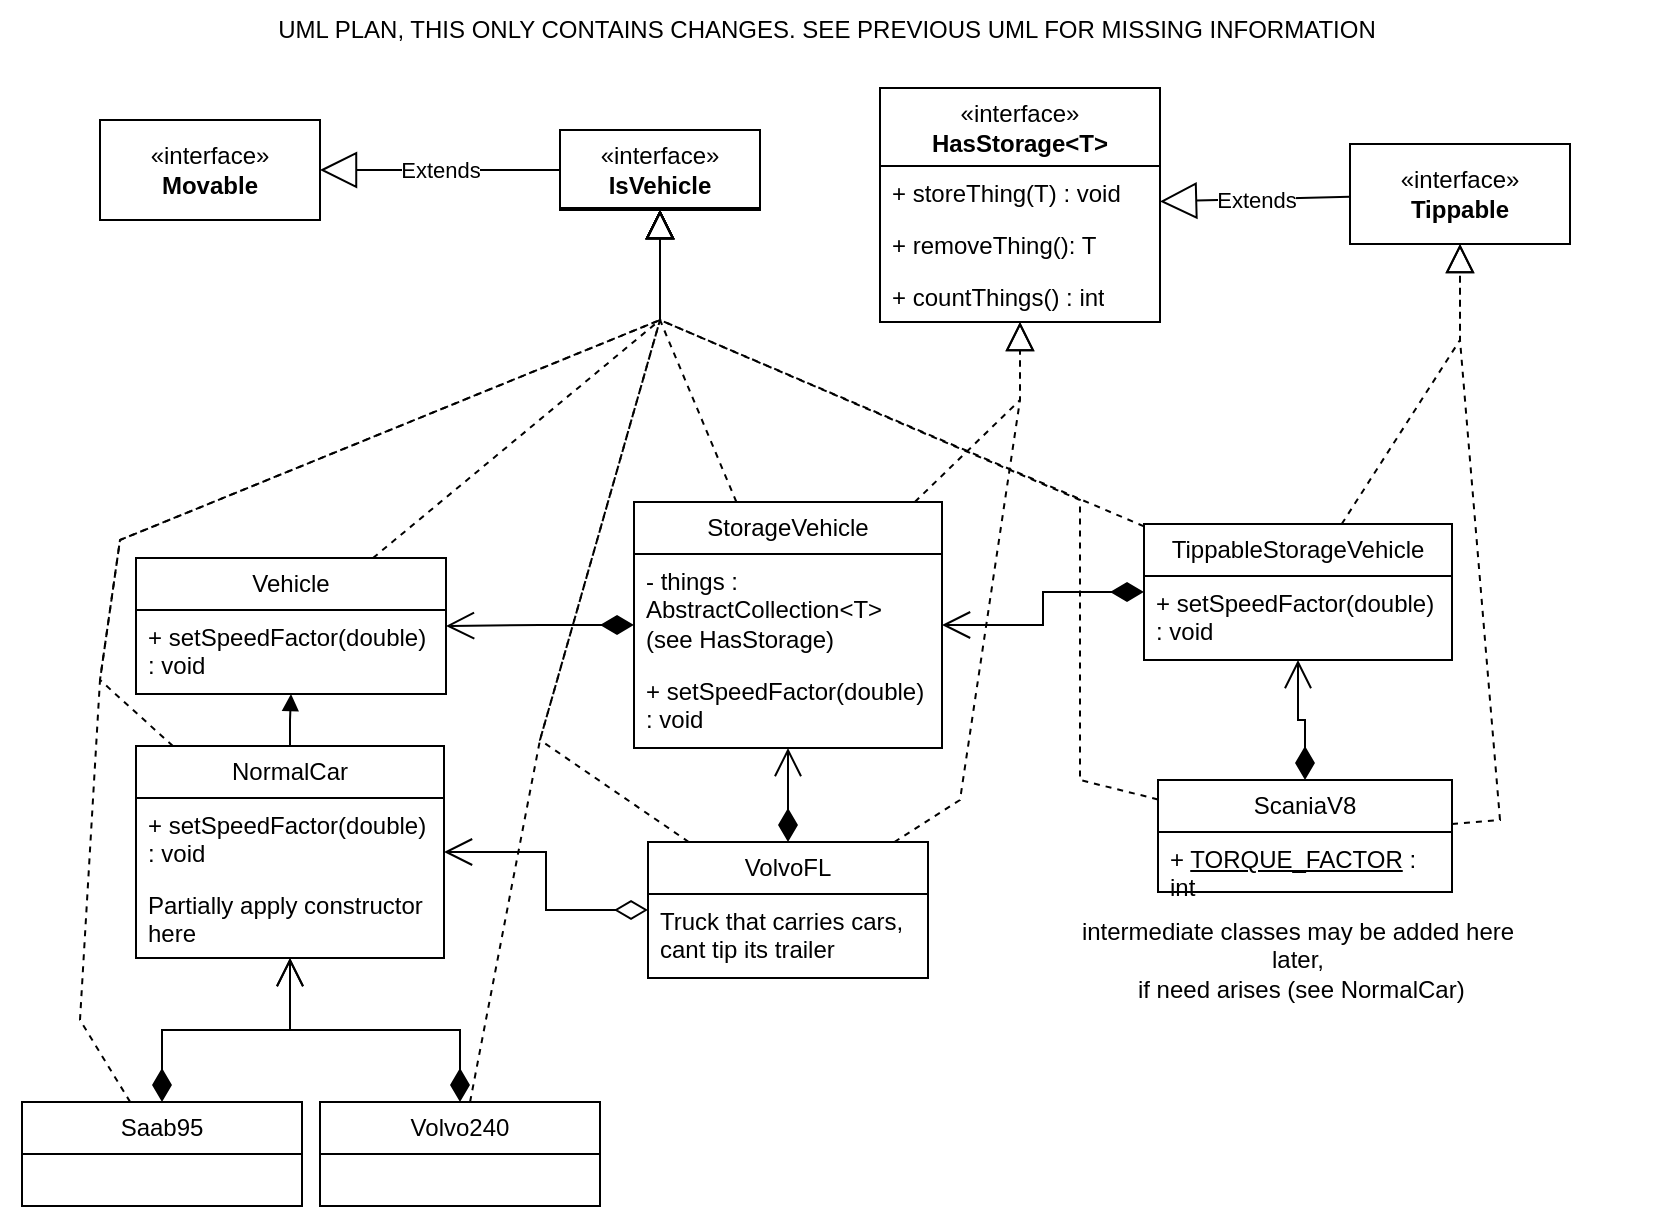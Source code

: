 <mxfile version="23.0.2" type="device">
  <diagram id="C5RBs43oDa-KdzZeNtuy" name="Page-1">
    <mxGraphModel dx="1418" dy="883" grid="1" gridSize="10" guides="1" tooltips="1" connect="1" arrows="1" fold="1" page="1" pageScale="1" pageWidth="827" pageHeight="1169" math="0" shadow="0">
      <root>
        <mxCell id="WIyWlLk6GJQsqaUBKTNV-0" />
        <mxCell id="WIyWlLk6GJQsqaUBKTNV-1" parent="WIyWlLk6GJQsqaUBKTNV-0" />
        <mxCell id="1KCT2nZTQpKCan8YGp3O-2" value="&lt;div&gt;«interface»&lt;/div&gt;&lt;b&gt;Movable&lt;/b&gt;" style="html=1;whiteSpace=wrap;" vertex="1" parent="WIyWlLk6GJQsqaUBKTNV-1">
          <mxGeometry x="50" y="70" width="110" height="50" as="geometry" />
        </mxCell>
        <mxCell id="1KCT2nZTQpKCan8YGp3O-3" value="«interface»&lt;br&gt;&lt;b&gt;Tippable&lt;/b&gt;" style="html=1;whiteSpace=wrap;" vertex="1" parent="WIyWlLk6GJQsqaUBKTNV-1">
          <mxGeometry x="675" y="82" width="110" height="50" as="geometry" />
        </mxCell>
        <mxCell id="1KCT2nZTQpKCan8YGp3O-7" value="StorageVehicle" style="swimlane;fontStyle=0;childLayout=stackLayout;horizontal=1;startSize=26;fillColor=none;horizontalStack=0;resizeParent=1;resizeParentMax=0;resizeLast=0;collapsible=1;marginBottom=0;whiteSpace=wrap;html=1;" vertex="1" parent="WIyWlLk6GJQsqaUBKTNV-1">
          <mxGeometry x="317" y="261" width="154" height="123" as="geometry">
            <mxRectangle x="320" y="250" width="120" height="30" as="alternateBounds" />
          </mxGeometry>
        </mxCell>
        <mxCell id="1KCT2nZTQpKCan8YGp3O-79" value="- things : AbstractCollection&amp;lt;T&amp;gt; (see HasStorage)" style="text;strokeColor=none;fillColor=none;align=left;verticalAlign=top;spacingLeft=4;spacingRight=4;overflow=hidden;rotatable=0;points=[[0,0.5],[1,0.5]];portConstraint=eastwest;whiteSpace=wrap;html=1;" vertex="1" parent="1KCT2nZTQpKCan8YGp3O-7">
          <mxGeometry y="26" width="154" height="55" as="geometry" />
        </mxCell>
        <mxCell id="1KCT2nZTQpKCan8YGp3O-105" value="+ setSpeedFactor(double) : void" style="text;strokeColor=none;fillColor=none;align=left;verticalAlign=top;spacingLeft=4;spacingRight=4;overflow=hidden;rotatable=0;points=[[0,0.5],[1,0.5]];portConstraint=eastwest;whiteSpace=wrap;html=1;" vertex="1" parent="1KCT2nZTQpKCan8YGp3O-7">
          <mxGeometry y="81" width="154" height="42" as="geometry" />
        </mxCell>
        <mxCell id="1KCT2nZTQpKCan8YGp3O-11" value="TippableStorageVehicle" style="swimlane;fontStyle=0;childLayout=stackLayout;horizontal=1;startSize=26;fillColor=none;horizontalStack=0;resizeParent=1;resizeParentMax=0;resizeLast=0;collapsible=1;marginBottom=0;whiteSpace=wrap;html=1;" vertex="1" parent="WIyWlLk6GJQsqaUBKTNV-1">
          <mxGeometry x="572" y="272" width="154" height="68" as="geometry">
            <mxRectangle x="554" y="250" width="170" height="30" as="alternateBounds" />
          </mxGeometry>
        </mxCell>
        <mxCell id="1KCT2nZTQpKCan8YGp3O-104" value="+ setSpeedFactor(double) : void" style="text;strokeColor=none;fillColor=none;align=left;verticalAlign=top;spacingLeft=4;spacingRight=4;overflow=hidden;rotatable=0;points=[[0,0.5],[1,0.5]];portConstraint=eastwest;whiteSpace=wrap;html=1;" vertex="1" parent="1KCT2nZTQpKCan8YGp3O-11">
          <mxGeometry y="26" width="154" height="42" as="geometry" />
        </mxCell>
        <mxCell id="1KCT2nZTQpKCan8YGp3O-15" value="Vehicle" style="swimlane;fontStyle=0;childLayout=stackLayout;horizontal=1;startSize=26;fillColor=none;horizontalStack=0;resizeParent=1;resizeParentMax=0;resizeLast=0;collapsible=1;marginBottom=0;whiteSpace=wrap;html=1;" vertex="1" parent="WIyWlLk6GJQsqaUBKTNV-1">
          <mxGeometry x="68" y="289" width="155" height="68" as="geometry" />
        </mxCell>
        <mxCell id="1KCT2nZTQpKCan8YGp3O-103" value="+ setSpeedFactor(double) : void" style="text;strokeColor=none;fillColor=none;align=left;verticalAlign=top;spacingLeft=4;spacingRight=4;overflow=hidden;rotatable=0;points=[[0,0.5],[1,0.5]];portConstraint=eastwest;whiteSpace=wrap;html=1;" vertex="1" parent="1KCT2nZTQpKCan8YGp3O-15">
          <mxGeometry y="26" width="155" height="42" as="geometry" />
        </mxCell>
        <mxCell id="1KCT2nZTQpKCan8YGp3O-21" value="Extends" style="endArrow=block;endSize=16;endFill=0;html=1;rounded=0;" edge="1" parent="WIyWlLk6GJQsqaUBKTNV-1" source="1KCT2nZTQpKCan8YGp3O-3" target="1KCT2nZTQpKCan8YGp3O-73">
          <mxGeometry width="160" relative="1" as="geometry">
            <mxPoint x="374" y="437" as="sourcePoint" />
            <mxPoint x="554" y="102.0" as="targetPoint" />
          </mxGeometry>
        </mxCell>
        <mxCell id="1KCT2nZTQpKCan8YGp3O-22" value="Extends" style="endArrow=block;endSize=16;endFill=0;html=1;rounded=0;" edge="1" parent="WIyWlLk6GJQsqaUBKTNV-1" source="1KCT2nZTQpKCan8YGp3O-97" target="1KCT2nZTQpKCan8YGp3O-2">
          <mxGeometry width="160" relative="1" as="geometry">
            <mxPoint x="279" y="102.0" as="sourcePoint" />
            <mxPoint x="461" y="437" as="targetPoint" />
          </mxGeometry>
        </mxCell>
        <mxCell id="1KCT2nZTQpKCan8YGp3O-24" value="" style="endArrow=block;dashed=1;endFill=0;endSize=12;html=1;rounded=0;" edge="1" parent="WIyWlLk6GJQsqaUBKTNV-1" source="1KCT2nZTQpKCan8YGp3O-7" target="1KCT2nZTQpKCan8YGp3O-73">
          <mxGeometry width="160" relative="1" as="geometry">
            <mxPoint x="320" y="437" as="sourcePoint" />
            <mxPoint x="482.075" y="127.0" as="targetPoint" />
            <Array as="points">
              <mxPoint x="510" y="210" />
            </Array>
          </mxGeometry>
        </mxCell>
        <mxCell id="1KCT2nZTQpKCan8YGp3O-25" value="" style="endArrow=block;dashed=1;endFill=0;endSize=12;html=1;rounded=0;" edge="1" parent="WIyWlLk6GJQsqaUBKTNV-1" source="1KCT2nZTQpKCan8YGp3O-11" target="1KCT2nZTQpKCan8YGp3O-3">
          <mxGeometry width="160" relative="1" as="geometry">
            <mxPoint x="320" y="437" as="sourcePoint" />
            <mxPoint x="480" y="437" as="targetPoint" />
            <Array as="points">
              <mxPoint x="730" y="180" />
            </Array>
          </mxGeometry>
        </mxCell>
        <mxCell id="1KCT2nZTQpKCan8YGp3O-26" value="" style="endArrow=block;dashed=1;endFill=0;endSize=12;html=1;rounded=0;" edge="1" parent="WIyWlLk6GJQsqaUBKTNV-1" source="1KCT2nZTQpKCan8YGp3O-11" target="1KCT2nZTQpKCan8YGp3O-97">
          <mxGeometry width="160" relative="1" as="geometry">
            <mxPoint x="320" y="437" as="sourcePoint" />
            <mxPoint x="332.529" y="127.0" as="targetPoint" />
            <Array as="points">
              <mxPoint x="330" y="170" />
            </Array>
          </mxGeometry>
        </mxCell>
        <mxCell id="1KCT2nZTQpKCan8YGp3O-27" value="" style="endArrow=block;dashed=1;endFill=0;endSize=12;html=1;rounded=0;" edge="1" parent="WIyWlLk6GJQsqaUBKTNV-1" source="1KCT2nZTQpKCan8YGp3O-7" target="1KCT2nZTQpKCan8YGp3O-97">
          <mxGeometry width="160" relative="1" as="geometry">
            <mxPoint x="320" y="437" as="sourcePoint" />
            <mxPoint x="332.529" y="127.0" as="targetPoint" />
            <Array as="points">
              <mxPoint x="330" y="170" />
            </Array>
          </mxGeometry>
        </mxCell>
        <mxCell id="1KCT2nZTQpKCan8YGp3O-28" value="" style="endArrow=block;dashed=1;endFill=0;endSize=12;html=1;rounded=0;" edge="1" parent="WIyWlLk6GJQsqaUBKTNV-1" source="1KCT2nZTQpKCan8YGp3O-15" target="1KCT2nZTQpKCan8YGp3O-97">
          <mxGeometry width="160" relative="1" as="geometry">
            <mxPoint x="320" y="437" as="sourcePoint" />
            <mxPoint x="332.529" y="127.0" as="targetPoint" />
            <Array as="points">
              <mxPoint x="330" y="170" />
            </Array>
          </mxGeometry>
        </mxCell>
        <mxCell id="1KCT2nZTQpKCan8YGp3O-29" value="1" style="endArrow=open;html=1;endSize=12;startArrow=diamondThin;startSize=14;startFill=1;edgeStyle=orthogonalEdgeStyle;align=left;verticalAlign=bottom;rounded=0;textOpacity=0;" edge="1" parent="WIyWlLk6GJQsqaUBKTNV-1" source="1KCT2nZTQpKCan8YGp3O-11" target="1KCT2nZTQpKCan8YGp3O-7">
          <mxGeometry x="-1" y="3" relative="1" as="geometry">
            <mxPoint x="320" y="497" as="sourcePoint" />
            <mxPoint x="480" y="497" as="targetPoint" />
          </mxGeometry>
        </mxCell>
        <mxCell id="1KCT2nZTQpKCan8YGp3O-30" value="Volvo240" style="swimlane;fontStyle=0;childLayout=stackLayout;horizontal=1;startSize=26;fillColor=none;horizontalStack=0;resizeParent=1;resizeParentMax=0;resizeLast=0;collapsible=1;marginBottom=0;whiteSpace=wrap;html=1;" vertex="1" parent="WIyWlLk6GJQsqaUBKTNV-1">
          <mxGeometry x="160" y="561" width="140" height="52" as="geometry" />
        </mxCell>
        <mxCell id="1KCT2nZTQpKCan8YGp3O-42" value="&lt;div&gt;Saab95&lt;/div&gt;" style="swimlane;fontStyle=0;childLayout=stackLayout;horizontal=1;startSize=26;fillColor=none;horizontalStack=0;resizeParent=1;resizeParentMax=0;resizeLast=0;collapsible=1;marginBottom=0;whiteSpace=wrap;html=1;" vertex="1" parent="WIyWlLk6GJQsqaUBKTNV-1">
          <mxGeometry x="11" y="561" width="140" height="52" as="geometry" />
        </mxCell>
        <mxCell id="1KCT2nZTQpKCan8YGp3O-46" value="ScaniaV8" style="swimlane;fontStyle=0;childLayout=stackLayout;horizontal=1;startSize=26;fillColor=none;horizontalStack=0;resizeParent=1;resizeParentMax=0;resizeLast=0;collapsible=1;marginBottom=0;whiteSpace=wrap;html=1;" vertex="1" parent="WIyWlLk6GJQsqaUBKTNV-1">
          <mxGeometry x="579" y="400" width="147" height="56" as="geometry">
            <mxRectangle x="554" y="353" width="90" height="30" as="alternateBounds" />
          </mxGeometry>
        </mxCell>
        <mxCell id="1KCT2nZTQpKCan8YGp3O-106" value="+ &lt;u&gt;TORQUE_FACTOR&lt;/u&gt; : int" style="text;strokeColor=none;fillColor=none;align=left;verticalAlign=top;spacingLeft=4;spacingRight=4;overflow=hidden;rotatable=0;points=[[0,0.5],[1,0.5]];portConstraint=eastwest;whiteSpace=wrap;html=1;" vertex="1" parent="1KCT2nZTQpKCan8YGp3O-46">
          <mxGeometry y="26" width="147" height="30" as="geometry" />
        </mxCell>
        <mxCell id="1KCT2nZTQpKCan8YGp3O-52" value="1" style="endArrow=open;html=1;endSize=12;startArrow=diamondThin;startSize=14;startFill=1;edgeStyle=orthogonalEdgeStyle;align=left;verticalAlign=bottom;rounded=0;textOpacity=0;" edge="1" parent="WIyWlLk6GJQsqaUBKTNV-1" source="1KCT2nZTQpKCan8YGp3O-46" target="1KCT2nZTQpKCan8YGp3O-11">
          <mxGeometry x="-1" y="3" relative="1" as="geometry">
            <mxPoint x="568" y="359" as="sourcePoint" />
            <mxPoint x="474" y="359" as="targetPoint" />
          </mxGeometry>
        </mxCell>
        <mxCell id="1KCT2nZTQpKCan8YGp3O-53" value="1" style="endArrow=open;html=1;endSize=12;startArrow=diamondThin;startSize=14;startFill=1;edgeStyle=orthogonalEdgeStyle;align=left;verticalAlign=bottom;rounded=0;textOpacity=0;" edge="1" parent="WIyWlLk6GJQsqaUBKTNV-1" source="1KCT2nZTQpKCan8YGp3O-30" target="1KCT2nZTQpKCan8YGp3O-62">
          <mxGeometry x="-1" y="3" relative="1" as="geometry">
            <mxPoint x="320" y="517" as="sourcePoint" />
            <mxPoint x="480" y="517" as="targetPoint" />
          </mxGeometry>
        </mxCell>
        <mxCell id="1KCT2nZTQpKCan8YGp3O-54" value="1" style="endArrow=open;html=1;endSize=12;startArrow=diamondThin;startSize=14;startFill=1;edgeStyle=orthogonalEdgeStyle;align=left;verticalAlign=bottom;rounded=0;textOpacity=0;" edge="1" parent="WIyWlLk6GJQsqaUBKTNV-1" source="1KCT2nZTQpKCan8YGp3O-42" target="1KCT2nZTQpKCan8YGp3O-62">
          <mxGeometry x="-1" y="3" relative="1" as="geometry">
            <mxPoint x="320" y="517" as="sourcePoint" />
            <mxPoint x="480" y="517" as="targetPoint" />
          </mxGeometry>
        </mxCell>
        <mxCell id="1KCT2nZTQpKCan8YGp3O-55" value="VolvoFL" style="swimlane;fontStyle=0;childLayout=stackLayout;horizontal=1;startSize=26;fillColor=none;horizontalStack=0;resizeParent=1;resizeParentMax=0;resizeLast=0;collapsible=1;marginBottom=0;whiteSpace=wrap;html=1;" vertex="1" parent="WIyWlLk6GJQsqaUBKTNV-1">
          <mxGeometry x="324" y="431" width="140" height="68" as="geometry">
            <mxRectangle x="320" y="353" width="90" height="30" as="alternateBounds" />
          </mxGeometry>
        </mxCell>
        <mxCell id="1KCT2nZTQpKCan8YGp3O-70" value="Truck that carries cars, cant tip its trailer" style="text;strokeColor=none;fillColor=none;align=left;verticalAlign=top;spacingLeft=4;spacingRight=4;overflow=hidden;rotatable=0;points=[[0,0.5],[1,0.5]];portConstraint=eastwest;whiteSpace=wrap;html=1;" vertex="1" parent="1KCT2nZTQpKCan8YGp3O-55">
          <mxGeometry y="26" width="140" height="42" as="geometry" />
        </mxCell>
        <mxCell id="1KCT2nZTQpKCan8YGp3O-60" value="1" style="endArrow=open;html=1;endSize=12;startArrow=diamondThin;startSize=14;startFill=1;edgeStyle=orthogonalEdgeStyle;align=left;verticalAlign=bottom;rounded=0;strokeWidth=1;textOpacity=0;" edge="1" parent="WIyWlLk6GJQsqaUBKTNV-1" source="1KCT2nZTQpKCan8YGp3O-55" target="1KCT2nZTQpKCan8YGp3O-7">
          <mxGeometry x="-1" y="3" relative="1" as="geometry">
            <mxPoint x="320" y="497" as="sourcePoint" />
            <mxPoint x="480" y="497" as="targetPoint" />
          </mxGeometry>
        </mxCell>
        <mxCell id="1KCT2nZTQpKCan8YGp3O-61" value="1" style="endArrow=open;html=1;endSize=12;startArrow=diamondThin;startSize=14;startFill=1;edgeStyle=orthogonalEdgeStyle;align=left;verticalAlign=bottom;rounded=0;textOpacity=0;" edge="1" parent="WIyWlLk6GJQsqaUBKTNV-1" source="1KCT2nZTQpKCan8YGp3O-7" target="1KCT2nZTQpKCan8YGp3O-15">
          <mxGeometry x="-1" y="3" relative="1" as="geometry">
            <mxPoint x="320" y="497" as="sourcePoint" />
            <mxPoint x="480" y="497" as="targetPoint" />
          </mxGeometry>
        </mxCell>
        <mxCell id="1KCT2nZTQpKCan8YGp3O-62" value="NormalCar" style="swimlane;fontStyle=0;childLayout=stackLayout;horizontal=1;startSize=26;fillColor=none;horizontalStack=0;resizeParent=1;resizeParentMax=0;resizeLast=0;collapsible=1;marginBottom=0;whiteSpace=wrap;html=1;" vertex="1" parent="WIyWlLk6GJQsqaUBKTNV-1">
          <mxGeometry x="68" y="383" width="154" height="106" as="geometry" />
        </mxCell>
        <mxCell id="1KCT2nZTQpKCan8YGp3O-101" value="+ setSpeedFactor(double) : void" style="text;strokeColor=none;fillColor=none;align=left;verticalAlign=top;spacingLeft=4;spacingRight=4;overflow=hidden;rotatable=0;points=[[0,0.5],[1,0.5]];portConstraint=eastwest;whiteSpace=wrap;html=1;" vertex="1" parent="1KCT2nZTQpKCan8YGp3O-62">
          <mxGeometry y="26" width="154" height="40" as="geometry" />
        </mxCell>
        <mxCell id="1KCT2nZTQpKCan8YGp3O-102" value="&lt;div&gt;Partially apply constructor here&lt;/div&gt;" style="text;strokeColor=none;fillColor=none;align=left;verticalAlign=top;spacingLeft=4;spacingRight=4;overflow=hidden;rotatable=0;points=[[0,0.5],[1,0.5]];portConstraint=eastwest;whiteSpace=wrap;html=1;" vertex="1" parent="1KCT2nZTQpKCan8YGp3O-62">
          <mxGeometry y="66" width="154" height="40" as="geometry" />
        </mxCell>
        <mxCell id="1KCT2nZTQpKCan8YGp3O-67" value="&lt;div&gt;&lt;br&gt;&lt;/div&gt;&lt;div&gt;&lt;br&gt;&lt;/div&gt;" style="endArrow=block;endFill=1;html=1;edgeStyle=orthogonalEdgeStyle;align=left;verticalAlign=top;rounded=0;" edge="1" parent="WIyWlLk6GJQsqaUBKTNV-1" source="1KCT2nZTQpKCan8YGp3O-62" target="1KCT2nZTQpKCan8YGp3O-15">
          <mxGeometry x="-1" relative="1" as="geometry">
            <mxPoint x="320" y="497" as="sourcePoint" />
            <mxPoint x="480" y="497" as="targetPoint" />
          </mxGeometry>
        </mxCell>
        <mxCell id="1KCT2nZTQpKCan8YGp3O-72" value="1" style="endArrow=open;html=1;endSize=12;startArrow=diamondThin;startSize=14;startFill=0;edgeStyle=orthogonalEdgeStyle;align=left;verticalAlign=bottom;rounded=0;textOpacity=0;" edge="1" parent="WIyWlLk6GJQsqaUBKTNV-1" source="1KCT2nZTQpKCan8YGp3O-55" target="1KCT2nZTQpKCan8YGp3O-62">
          <mxGeometry x="-1" y="3" relative="1" as="geometry">
            <mxPoint x="320" y="497" as="sourcePoint" />
            <mxPoint x="480" y="497" as="targetPoint" />
          </mxGeometry>
        </mxCell>
        <mxCell id="1KCT2nZTQpKCan8YGp3O-73" value="«interface»&lt;br&gt;&lt;div&gt;&lt;b&gt;HasStorage&amp;lt;T&amp;gt;&lt;/b&gt;&lt;/div&gt;" style="swimlane;fontStyle=0;childLayout=stackLayout;horizontal=1;startSize=39;fillColor=none;horizontalStack=0;resizeParent=1;resizeParentMax=0;resizeLast=0;collapsible=1;marginBottom=0;whiteSpace=wrap;html=1;" vertex="1" parent="WIyWlLk6GJQsqaUBKTNV-1">
          <mxGeometry x="440" y="54" width="140" height="117" as="geometry" />
        </mxCell>
        <mxCell id="1KCT2nZTQpKCan8YGp3O-74" value="+ storeThing(T) : void" style="text;strokeColor=none;fillColor=none;align=left;verticalAlign=top;spacingLeft=4;spacingRight=4;overflow=hidden;rotatable=0;points=[[0,0.5],[1,0.5]];portConstraint=eastwest;whiteSpace=wrap;html=1;" vertex="1" parent="1KCT2nZTQpKCan8YGp3O-73">
          <mxGeometry y="39" width="140" height="26" as="geometry" />
        </mxCell>
        <mxCell id="1KCT2nZTQpKCan8YGp3O-75" value="+ removeThing(): T" style="text;strokeColor=none;fillColor=none;align=left;verticalAlign=top;spacingLeft=4;spacingRight=4;overflow=hidden;rotatable=0;points=[[0,0.5],[1,0.5]];portConstraint=eastwest;whiteSpace=wrap;html=1;" vertex="1" parent="1KCT2nZTQpKCan8YGp3O-73">
          <mxGeometry y="65" width="140" height="26" as="geometry" />
        </mxCell>
        <mxCell id="1KCT2nZTQpKCan8YGp3O-76" value="+ countThings() : int" style="text;strokeColor=none;fillColor=none;align=left;verticalAlign=top;spacingLeft=4;spacingRight=4;overflow=hidden;rotatable=0;points=[[0,0.5],[1,0.5]];portConstraint=eastwest;whiteSpace=wrap;html=1;" vertex="1" parent="1KCT2nZTQpKCan8YGp3O-73">
          <mxGeometry y="91" width="140" height="26" as="geometry" />
        </mxCell>
        <mxCell id="1KCT2nZTQpKCan8YGp3O-78" value="&lt;div&gt;intermediate classes may be added here later,&lt;/div&gt;&lt;div&gt;&amp;nbsp;if need arises (see NormalCar)&lt;/div&gt;" style="text;html=1;strokeColor=none;fillColor=none;align=center;verticalAlign=middle;whiteSpace=wrap;rounded=0;" vertex="1" parent="WIyWlLk6GJQsqaUBKTNV-1">
          <mxGeometry x="537" y="465" width="224" height="50" as="geometry" />
        </mxCell>
        <mxCell id="1KCT2nZTQpKCan8YGp3O-80" value="UML PLAN, THIS ONLY CONTAINS CHANGES. SEE PREVIOUS UML FOR MISSING INFORMATION" style="text;html=1;strokeColor=none;fillColor=none;align=center;verticalAlign=middle;whiteSpace=wrap;rounded=0;" vertex="1" parent="WIyWlLk6GJQsqaUBKTNV-1">
          <mxGeometry y="10" width="827" height="30" as="geometry" />
        </mxCell>
        <mxCell id="1KCT2nZTQpKCan8YGp3O-84" value="" style="endArrow=block;dashed=1;endFill=0;endSize=12;html=1;rounded=0;" edge="1" parent="WIyWlLk6GJQsqaUBKTNV-1" source="1KCT2nZTQpKCan8YGp3O-46" target="1KCT2nZTQpKCan8YGp3O-97">
          <mxGeometry width="160" relative="1" as="geometry">
            <mxPoint x="320" y="390" as="sourcePoint" />
            <mxPoint x="332.529" y="127.0" as="targetPoint" />
            <Array as="points">
              <mxPoint x="540" y="400" />
              <mxPoint x="540" y="260" />
              <mxPoint x="330" y="170" />
            </Array>
          </mxGeometry>
        </mxCell>
        <mxCell id="1KCT2nZTQpKCan8YGp3O-85" value="" style="endArrow=block;dashed=1;endFill=0;endSize=12;html=1;rounded=0;" edge="1" parent="WIyWlLk6GJQsqaUBKTNV-1" source="1KCT2nZTQpKCan8YGp3O-55" target="1KCT2nZTQpKCan8YGp3O-97">
          <mxGeometry width="160" relative="1" as="geometry">
            <mxPoint x="320" y="390" as="sourcePoint" />
            <mxPoint x="332.529" y="127.0" as="targetPoint" />
            <Array as="points">
              <mxPoint x="270" y="380" />
              <mxPoint x="330" y="170" />
            </Array>
          </mxGeometry>
        </mxCell>
        <mxCell id="1KCT2nZTQpKCan8YGp3O-86" value="" style="endArrow=block;dashed=1;endFill=0;endSize=12;html=1;rounded=0;" edge="1" parent="WIyWlLk6GJQsqaUBKTNV-1" source="1KCT2nZTQpKCan8YGp3O-30" target="1KCT2nZTQpKCan8YGp3O-97">
          <mxGeometry width="160" relative="1" as="geometry">
            <mxPoint x="320" y="390" as="sourcePoint" />
            <mxPoint x="332.529" y="127.0" as="targetPoint" />
            <Array as="points">
              <mxPoint x="270" y="380" />
              <mxPoint x="330" y="170" />
            </Array>
          </mxGeometry>
        </mxCell>
        <mxCell id="1KCT2nZTQpKCan8YGp3O-87" value="" style="endArrow=block;dashed=1;endFill=0;endSize=12;html=1;rounded=0;" edge="1" parent="WIyWlLk6GJQsqaUBKTNV-1" source="1KCT2nZTQpKCan8YGp3O-42" target="1KCT2nZTQpKCan8YGp3O-97">
          <mxGeometry width="160" relative="1" as="geometry">
            <mxPoint x="320" y="390" as="sourcePoint" />
            <mxPoint x="332.529" y="127.0" as="targetPoint" />
            <Array as="points">
              <mxPoint x="40" y="520" />
              <mxPoint x="50" y="350" />
              <mxPoint x="60" y="280" />
              <mxPoint x="330" y="170" />
            </Array>
          </mxGeometry>
        </mxCell>
        <mxCell id="1KCT2nZTQpKCan8YGp3O-88" value="" style="endArrow=block;dashed=1;endFill=0;endSize=12;html=1;rounded=0;" edge="1" parent="WIyWlLk6GJQsqaUBKTNV-1" source="1KCT2nZTQpKCan8YGp3O-62" target="1KCT2nZTQpKCan8YGp3O-97">
          <mxGeometry width="160" relative="1" as="geometry">
            <mxPoint x="320" y="390" as="sourcePoint" />
            <mxPoint x="332.529" y="127.0" as="targetPoint" />
            <Array as="points">
              <mxPoint x="50" y="350" />
              <mxPoint x="60" y="280" />
              <mxPoint x="330" y="170" />
            </Array>
          </mxGeometry>
        </mxCell>
        <mxCell id="1KCT2nZTQpKCan8YGp3O-90" value="" style="endArrow=block;dashed=1;endFill=0;endSize=12;html=1;rounded=0;" edge="1" parent="WIyWlLk6GJQsqaUBKTNV-1" source="1KCT2nZTQpKCan8YGp3O-55" target="1KCT2nZTQpKCan8YGp3O-73">
          <mxGeometry width="160" relative="1" as="geometry">
            <mxPoint x="320" y="390" as="sourcePoint" />
            <mxPoint x="480" y="390" as="targetPoint" />
            <Array as="points">
              <mxPoint x="480" y="410" />
              <mxPoint x="510" y="210" />
            </Array>
          </mxGeometry>
        </mxCell>
        <mxCell id="1KCT2nZTQpKCan8YGp3O-91" value="" style="endArrow=block;dashed=1;endFill=0;endSize=12;html=1;rounded=0;" edge="1" parent="WIyWlLk6GJQsqaUBKTNV-1" source="1KCT2nZTQpKCan8YGp3O-46" target="1KCT2nZTQpKCan8YGp3O-3">
          <mxGeometry width="160" relative="1" as="geometry">
            <mxPoint x="320" y="390" as="sourcePoint" />
            <mxPoint x="480" y="390" as="targetPoint" />
            <Array as="points">
              <mxPoint x="750" y="420" />
              <mxPoint x="730" y="180" />
            </Array>
          </mxGeometry>
        </mxCell>
        <mxCell id="1KCT2nZTQpKCan8YGp3O-97" value="«interface»&lt;br&gt;&lt;div&gt;&lt;b&gt;IsVehicle&lt;/b&gt;&lt;/div&gt;" style="swimlane;fontStyle=0;childLayout=stackLayout;horizontal=1;startSize=39;fillColor=none;horizontalStack=0;resizeParent=1;resizeParentMax=0;resizeLast=0;collapsible=1;marginBottom=0;whiteSpace=wrap;html=1;" vertex="1" collapsed="1" parent="WIyWlLk6GJQsqaUBKTNV-1">
          <mxGeometry x="280" y="75" width="100" height="40" as="geometry">
            <mxRectangle x="252" y="54" width="156" height="81" as="alternateBounds" />
          </mxGeometry>
        </mxCell>
      </root>
    </mxGraphModel>
  </diagram>
</mxfile>
